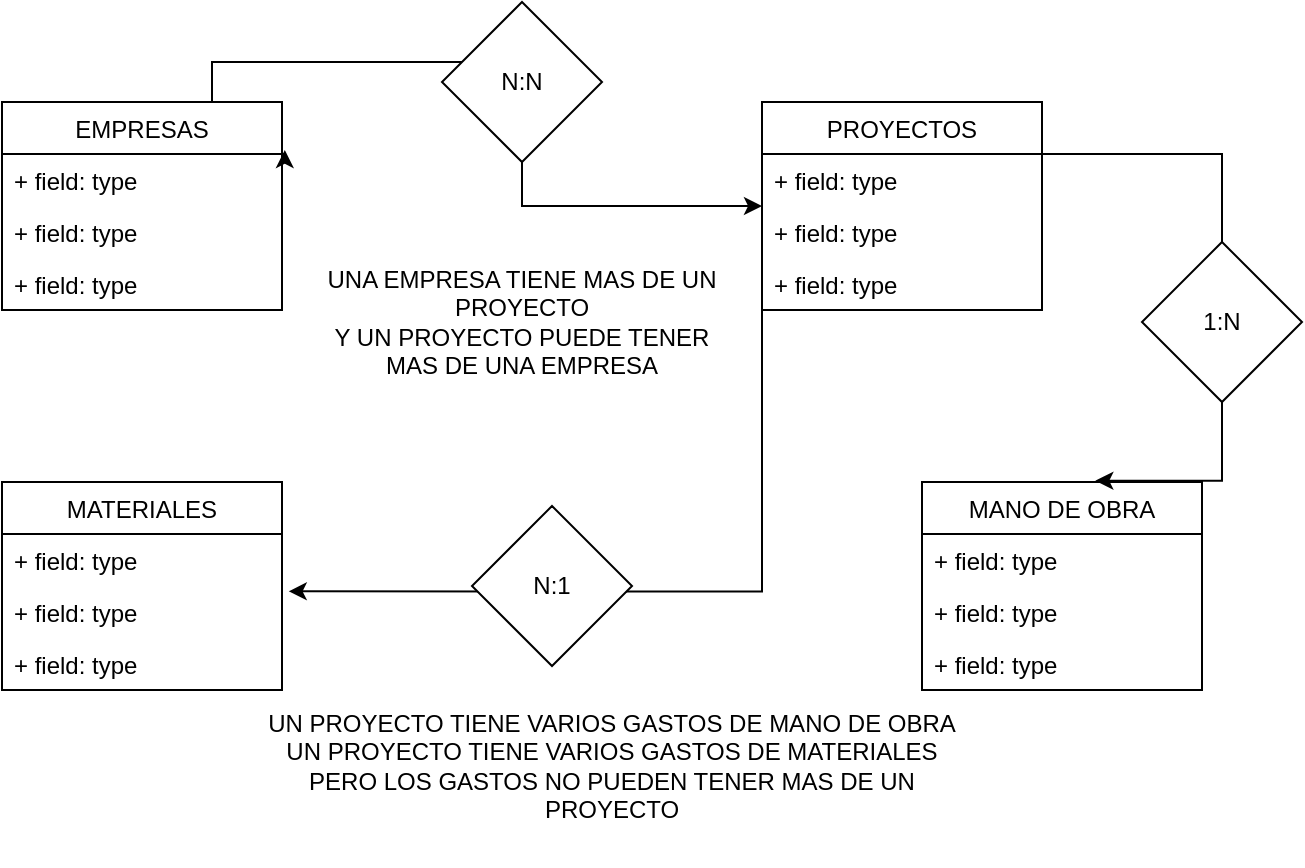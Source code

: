 <mxfile version="15.5.5" type="device"><diagram id="BAzsbWtlBr_KE3uMgkXP" name="Page-1"><mxGraphModel dx="1022" dy="436" grid="1" gridSize="10" guides="1" tooltips="1" connect="1" arrows="1" fold="1" page="1" pageScale="1" pageWidth="850" pageHeight="1100" math="0" shadow="0"><root><mxCell id="0"/><mxCell id="1" parent="0"/><mxCell id="9OTgkEiHqUVRdA4Us_IV-21" style="edgeStyle=orthogonalEdgeStyle;rounded=0;orthogonalLoop=1;jettySize=auto;html=1;exitX=0.75;exitY=0;exitDx=0;exitDy=0;" edge="1" parent="1" source="9OTgkEiHqUVRdA4Us_IV-2" target="9OTgkEiHqUVRdA4Us_IV-6"><mxGeometry relative="1" as="geometry"/></mxCell><mxCell id="9OTgkEiHqUVRdA4Us_IV-2" value="EMPRESAS" style="swimlane;fontStyle=0;childLayout=stackLayout;horizontal=1;startSize=26;fillColor=none;horizontalStack=0;resizeParent=1;resizeParentMax=0;resizeLast=0;collapsible=1;marginBottom=0;" vertex="1" parent="1"><mxGeometry x="110" y="80" width="140" height="104" as="geometry"/></mxCell><mxCell id="9OTgkEiHqUVRdA4Us_IV-3" value="+ field: type" style="text;strokeColor=none;fillColor=none;align=left;verticalAlign=top;spacingLeft=4;spacingRight=4;overflow=hidden;rotatable=0;points=[[0,0.5],[1,0.5]];portConstraint=eastwest;" vertex="1" parent="9OTgkEiHqUVRdA4Us_IV-2"><mxGeometry y="26" width="140" height="26" as="geometry"/></mxCell><mxCell id="9OTgkEiHqUVRdA4Us_IV-4" value="+ field: type" style="text;strokeColor=none;fillColor=none;align=left;verticalAlign=top;spacingLeft=4;spacingRight=4;overflow=hidden;rotatable=0;points=[[0,0.5],[1,0.5]];portConstraint=eastwest;" vertex="1" parent="9OTgkEiHqUVRdA4Us_IV-2"><mxGeometry y="52" width="140" height="26" as="geometry"/></mxCell><mxCell id="9OTgkEiHqUVRdA4Us_IV-5" value="+ field: type" style="text;strokeColor=none;fillColor=none;align=left;verticalAlign=top;spacingLeft=4;spacingRight=4;overflow=hidden;rotatable=0;points=[[0,0.5],[1,0.5]];portConstraint=eastwest;" vertex="1" parent="9OTgkEiHqUVRdA4Us_IV-2"><mxGeometry y="78" width="140" height="26" as="geometry"/></mxCell><mxCell id="9OTgkEiHqUVRdA4Us_IV-20" style="edgeStyle=orthogonalEdgeStyle;rounded=0;orthogonalLoop=1;jettySize=auto;html=1;exitX=1;exitY=0.25;exitDx=0;exitDy=0;entryX=1.01;entryY=-0.077;entryDx=0;entryDy=0;entryPerimeter=0;" edge="1" parent="9OTgkEiHqUVRdA4Us_IV-2" source="9OTgkEiHqUVRdA4Us_IV-2" target="9OTgkEiHqUVRdA4Us_IV-3"><mxGeometry relative="1" as="geometry"/></mxCell><mxCell id="9OTgkEiHqUVRdA4Us_IV-26" style="edgeStyle=orthogonalEdgeStyle;rounded=0;orthogonalLoop=1;jettySize=auto;html=1;exitX=1;exitY=0.25;exitDx=0;exitDy=0;entryX=0.619;entryY=-0.006;entryDx=0;entryDy=0;entryPerimeter=0;" edge="1" parent="1" source="9OTgkEiHqUVRdA4Us_IV-6" target="9OTgkEiHqUVRdA4Us_IV-15"><mxGeometry relative="1" as="geometry"><Array as="points"><mxPoint x="720" y="106"/><mxPoint x="720" y="269"/></Array></mxGeometry></mxCell><mxCell id="9OTgkEiHqUVRdA4Us_IV-6" value="PROYECTOS" style="swimlane;fontStyle=0;childLayout=stackLayout;horizontal=1;startSize=26;fillColor=none;horizontalStack=0;resizeParent=1;resizeParentMax=0;resizeLast=0;collapsible=1;marginBottom=0;" vertex="1" parent="1"><mxGeometry x="490" y="80" width="140" height="104" as="geometry"/></mxCell><mxCell id="9OTgkEiHqUVRdA4Us_IV-7" value="+ field: type" style="text;strokeColor=none;fillColor=none;align=left;verticalAlign=top;spacingLeft=4;spacingRight=4;overflow=hidden;rotatable=0;points=[[0,0.5],[1,0.5]];portConstraint=eastwest;" vertex="1" parent="9OTgkEiHqUVRdA4Us_IV-6"><mxGeometry y="26" width="140" height="26" as="geometry"/></mxCell><mxCell id="9OTgkEiHqUVRdA4Us_IV-8" value="+ field: type" style="text;strokeColor=none;fillColor=none;align=left;verticalAlign=top;spacingLeft=4;spacingRight=4;overflow=hidden;rotatable=0;points=[[0,0.5],[1,0.5]];portConstraint=eastwest;" vertex="1" parent="9OTgkEiHqUVRdA4Us_IV-6"><mxGeometry y="52" width="140" height="26" as="geometry"/></mxCell><mxCell id="9OTgkEiHqUVRdA4Us_IV-9" value="+ field: type" style="text;strokeColor=none;fillColor=none;align=left;verticalAlign=top;spacingLeft=4;spacingRight=4;overflow=hidden;rotatable=0;points=[[0,0.5],[1,0.5]];portConstraint=eastwest;" vertex="1" parent="9OTgkEiHqUVRdA4Us_IV-6"><mxGeometry y="78" width="140" height="26" as="geometry"/></mxCell><mxCell id="9OTgkEiHqUVRdA4Us_IV-10" value="MATERIALES" style="swimlane;fontStyle=0;childLayout=stackLayout;horizontal=1;startSize=26;fillColor=none;horizontalStack=0;resizeParent=1;resizeParentMax=0;resizeLast=0;collapsible=1;marginBottom=0;" vertex="1" parent="1"><mxGeometry x="110" y="270" width="140" height="104" as="geometry"/></mxCell><mxCell id="9OTgkEiHqUVRdA4Us_IV-11" value="+ field: type" style="text;strokeColor=none;fillColor=none;align=left;verticalAlign=top;spacingLeft=4;spacingRight=4;overflow=hidden;rotatable=0;points=[[0,0.5],[1,0.5]];portConstraint=eastwest;" vertex="1" parent="9OTgkEiHqUVRdA4Us_IV-10"><mxGeometry y="26" width="140" height="26" as="geometry"/></mxCell><mxCell id="9OTgkEiHqUVRdA4Us_IV-12" value="+ field: type" style="text;strokeColor=none;fillColor=none;align=left;verticalAlign=top;spacingLeft=4;spacingRight=4;overflow=hidden;rotatable=0;points=[[0,0.5],[1,0.5]];portConstraint=eastwest;" vertex="1" parent="9OTgkEiHqUVRdA4Us_IV-10"><mxGeometry y="52" width="140" height="26" as="geometry"/></mxCell><mxCell id="9OTgkEiHqUVRdA4Us_IV-13" value="+ field: type" style="text;strokeColor=none;fillColor=none;align=left;verticalAlign=top;spacingLeft=4;spacingRight=4;overflow=hidden;rotatable=0;points=[[0,0.5],[1,0.5]];portConstraint=eastwest;" vertex="1" parent="9OTgkEiHqUVRdA4Us_IV-10"><mxGeometry y="78" width="140" height="26" as="geometry"/></mxCell><mxCell id="9OTgkEiHqUVRdA4Us_IV-15" value="MANO DE OBRA" style="swimlane;fontStyle=0;childLayout=stackLayout;horizontal=1;startSize=26;fillColor=none;horizontalStack=0;resizeParent=1;resizeParentMax=0;resizeLast=0;collapsible=1;marginBottom=0;" vertex="1" parent="1"><mxGeometry x="570" y="270" width="140" height="104" as="geometry"/></mxCell><mxCell id="9OTgkEiHqUVRdA4Us_IV-16" value="+ field: type" style="text;strokeColor=none;fillColor=none;align=left;verticalAlign=top;spacingLeft=4;spacingRight=4;overflow=hidden;rotatable=0;points=[[0,0.5],[1,0.5]];portConstraint=eastwest;" vertex="1" parent="9OTgkEiHqUVRdA4Us_IV-15"><mxGeometry y="26" width="140" height="26" as="geometry"/></mxCell><mxCell id="9OTgkEiHqUVRdA4Us_IV-17" value="+ field: type" style="text;strokeColor=none;fillColor=none;align=left;verticalAlign=top;spacingLeft=4;spacingRight=4;overflow=hidden;rotatable=0;points=[[0,0.5],[1,0.5]];portConstraint=eastwest;" vertex="1" parent="9OTgkEiHqUVRdA4Us_IV-15"><mxGeometry y="52" width="140" height="26" as="geometry"/></mxCell><mxCell id="9OTgkEiHqUVRdA4Us_IV-18" value="+ field: type" style="text;strokeColor=none;fillColor=none;align=left;verticalAlign=top;spacingLeft=4;spacingRight=4;overflow=hidden;rotatable=0;points=[[0,0.5],[1,0.5]];portConstraint=eastwest;" vertex="1" parent="9OTgkEiHqUVRdA4Us_IV-15"><mxGeometry y="78" width="140" height="26" as="geometry"/></mxCell><mxCell id="9OTgkEiHqUVRdA4Us_IV-22" value="UNA EMPRESA TIENE MAS DE UN PROYECTO&lt;br&gt;Y UN PROYECTO PUEDE TENER MAS DE UNA EMPRESA" style="text;html=1;strokeColor=none;fillColor=none;align=center;verticalAlign=middle;whiteSpace=wrap;rounded=0;" vertex="1" parent="1"><mxGeometry x="270" y="150" width="200" height="80" as="geometry"/></mxCell><mxCell id="9OTgkEiHqUVRdA4Us_IV-24" value="" style="rhombus;whiteSpace=wrap;html=1;" vertex="1" parent="1"><mxGeometry x="330" y="30" width="80" height="80" as="geometry"/></mxCell><mxCell id="9OTgkEiHqUVRdA4Us_IV-25" value="N:N" style="text;html=1;strokeColor=none;fillColor=none;align=center;verticalAlign=middle;whiteSpace=wrap;rounded=0;" vertex="1" parent="1"><mxGeometry x="340" y="55" width="60" height="30" as="geometry"/></mxCell><mxCell id="9OTgkEiHqUVRdA4Us_IV-27" style="edgeStyle=orthogonalEdgeStyle;rounded=0;orthogonalLoop=1;jettySize=auto;html=1;exitX=0;exitY=0.5;exitDx=0;exitDy=0;entryX=1.024;entryY=0.103;entryDx=0;entryDy=0;entryPerimeter=0;" edge="1" parent="1" source="9OTgkEiHqUVRdA4Us_IV-9" target="9OTgkEiHqUVRdA4Us_IV-12"><mxGeometry relative="1" as="geometry"><Array as="points"><mxPoint x="490" y="325"/></Array></mxGeometry></mxCell><mxCell id="9OTgkEiHqUVRdA4Us_IV-28" value="" style="rhombus;whiteSpace=wrap;html=1;" vertex="1" parent="1"><mxGeometry x="680" y="150" width="80" height="80" as="geometry"/></mxCell><mxCell id="9OTgkEiHqUVRdA4Us_IV-29" value="1:N" style="text;html=1;strokeColor=none;fillColor=none;align=center;verticalAlign=middle;whiteSpace=wrap;rounded=0;" vertex="1" parent="1"><mxGeometry x="690" y="175" width="60" height="30" as="geometry"/></mxCell><mxCell id="9OTgkEiHqUVRdA4Us_IV-30" value="" style="rhombus;whiteSpace=wrap;html=1;" vertex="1" parent="1"><mxGeometry x="345" y="282" width="80" height="80" as="geometry"/></mxCell><mxCell id="9OTgkEiHqUVRdA4Us_IV-32" value="N:1" style="text;html=1;strokeColor=none;fillColor=none;align=center;verticalAlign=middle;whiteSpace=wrap;rounded=0;" vertex="1" parent="1"><mxGeometry x="355" y="307" width="60" height="30" as="geometry"/></mxCell><mxCell id="9OTgkEiHqUVRdA4Us_IV-33" value="UN PROYECTO TIENE VARIOS GASTOS DE MANO DE OBRA&lt;br&gt;UN PROYECTO TIENE VARIOS GASTOS DE MATERIALES&lt;br&gt;PERO LOS GASTOS NO PUEDEN TENER MAS DE UN PROYECTO" style="text;html=1;strokeColor=none;fillColor=none;align=center;verticalAlign=middle;whiteSpace=wrap;rounded=0;" vertex="1" parent="1"><mxGeometry x="240" y="362" width="350" height="100" as="geometry"/></mxCell></root></mxGraphModel></diagram></mxfile>